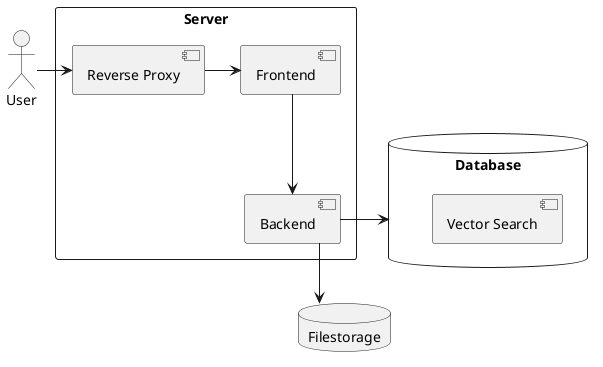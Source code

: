 @startuml Architecture
skinparam linetype ortho

rectangle "Server" {
  component "Frontend" as front
  component "Backend" as back

  component "Reverse Proxy" as RP
}

database "Database" as db {
  component "Vector Search"
}
database "Filestorage" as fileDb

actor User as user

db -[hidden]- fileDb

user -> RP
RP -> front
front --> back
back -> db
back -> fileDb
@enduml